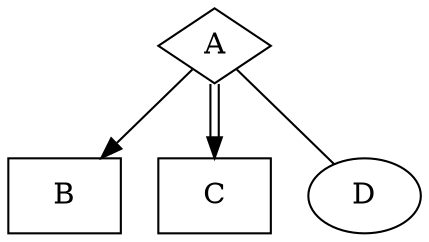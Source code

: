 digraph test1 {

  A [shape=diamond]
  B [shape=box]
  C [shape=circircle]

  A -> B 
  A -> C [color="black:invis:black"]
  A -> D [penwdth=170141183460469231731687303715884105986, arrowhead=none]

}
